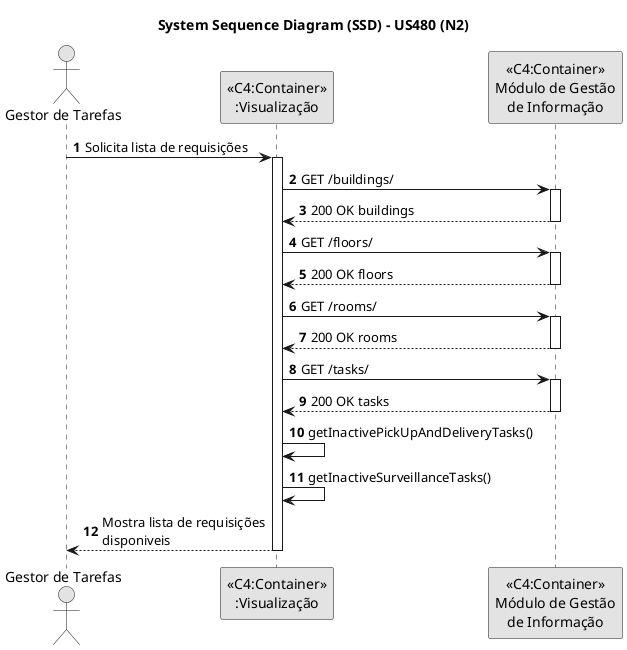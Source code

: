 @startuml
skinparam monochrome true
skinparam packageStyle rectangle
skinparam shadowing false

title System Sequence Diagram (SSD) - US480 (N2)

autonumber

actor "Gestor de Tarefas"

"Gestor de Tarefas" -> "<<C4:Container>>\n:Visualização": Solicita lista de requisições
activate "<<C4:Container>>\n:Visualização"
"<<C4:Container>>\n:Visualização" -> "<<C4:Container>>\nMódulo de Gestão\nde Informação": GET /buildings/
activate "<<C4:Container>>\nMódulo de Gestão\nde Informação"
"<<C4:Container>>\nMódulo de Gestão\nde Informação" --> "<<C4:Container>>\n:Visualização": 200 OK buildings
deactivate "<<C4:Container>>\nMódulo de Gestão\nde Informação"
"<<C4:Container>>\n:Visualização" -> "<<C4:Container>>\nMódulo de Gestão\nde Informação": GET /floors/
activate "<<C4:Container>>\nMódulo de Gestão\nde Informação"
"<<C4:Container>>\nMódulo de Gestão\nde Informação" --> "<<C4:Container>>\n:Visualização": 200 OK floors
deactivate "<<C4:Container>>\nMódulo de Gestão\nde Informação"
"<<C4:Container>>\n:Visualização" -> "<<C4:Container>>\nMódulo de Gestão\nde Informação": GET /rooms/
activate "<<C4:Container>>\nMódulo de Gestão\nde Informação"
"<<C4:Container>>\nMódulo de Gestão\nde Informação" --> "<<C4:Container>>\n:Visualização": 200 OK rooms
deactivate "<<C4:Container>>\nMódulo de Gestão\nde Informação"

"<<C4:Container>>\n:Visualização" -> "<<C4:Container>>\nMódulo de Gestão\nde Informação": GET /tasks/
activate "<<C4:Container>>\nMódulo de Gestão\nde Informação"
"<<C4:Container>>\nMódulo de Gestão\nde Informação" --> "<<C4:Container>>\n:Visualização": 200 OK tasks
deactivate "<<C4:Container>>\nMódulo de Gestão\nde Informação"

"<<C4:Container>>\n:Visualização" -> "<<C4:Container>>\n:Visualização": getInactivePickUpAndDeliveryTasks()
"<<C4:Container>>\n:Visualização" -> "<<C4:Container>>\n:Visualização": getInactiveSurveillanceTasks()

"<<C4:Container>>\n:Visualização" --> "Gestor de Tarefas": Mostra lista de requisições\ndisponiveis
deactivate "<<C4:Container>>\n:Visualização"

@enduml